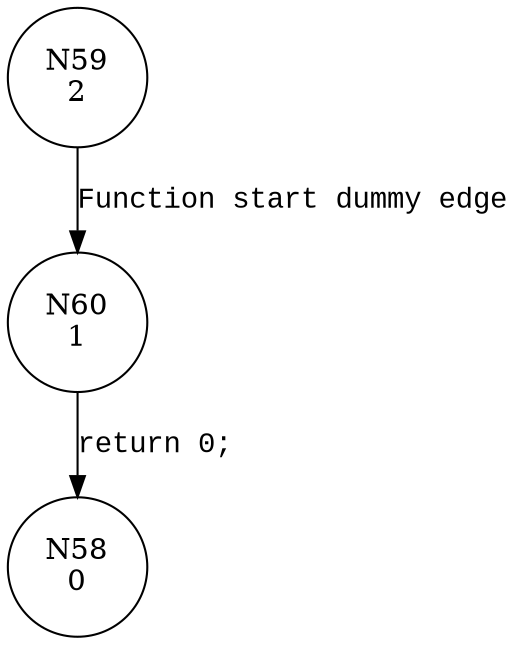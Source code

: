 digraph __CS_pthread_cond_init {
59 [shape="circle" label="N59\n2"]
60 [shape="circle" label="N60\n1"]
58 [shape="circle" label="N58\n0"]
59 -> 60 [label="Function start dummy edge" fontname="Courier New"]
60 -> 58 [label="return 0;" fontname="Courier New"]
}